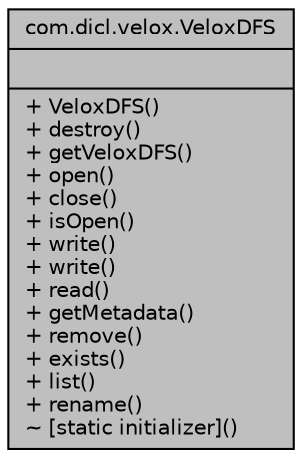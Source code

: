 digraph "com.dicl.velox.VeloxDFS"
{
  edge [fontname="Helvetica",fontsize="10",labelfontname="Helvetica",labelfontsize="10"];
  node [fontname="Helvetica",fontsize="10",shape=record];
  Node1 [label="{com.dicl.velox.VeloxDFS\n||+ VeloxDFS()\l+ destroy()\l+ getVeloxDFS()\l+ open()\l+ close()\l+ isOpen()\l+ write()\l+ write()\l+ read()\l+ getMetadata()\l+ remove()\l+ exists()\l+ list()\l+ rename()\l~ [static initializer]()\l}",height=0.2,width=0.4,color="black", fillcolor="grey75", style="filled" fontcolor="black"];
}
